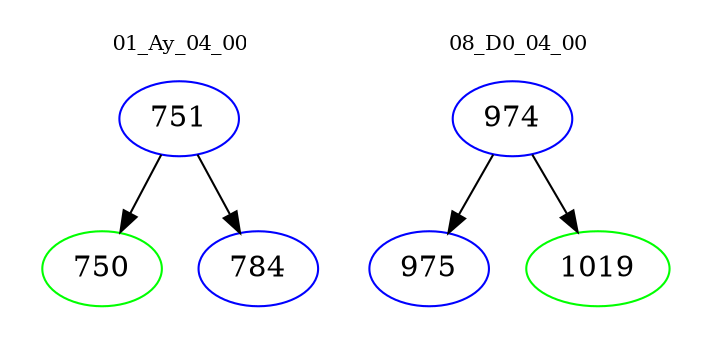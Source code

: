 digraph{
subgraph cluster_0 {
color = white
label = "01_Ay_04_00";
fontsize=10;
T0_751 [label="751", color="blue"]
T0_751 -> T0_750 [color="black"]
T0_750 [label="750", color="green"]
T0_751 -> T0_784 [color="black"]
T0_784 [label="784", color="blue"]
}
subgraph cluster_1 {
color = white
label = "08_D0_04_00";
fontsize=10;
T1_974 [label="974", color="blue"]
T1_974 -> T1_975 [color="black"]
T1_975 [label="975", color="blue"]
T1_974 -> T1_1019 [color="black"]
T1_1019 [label="1019", color="green"]
}
}
